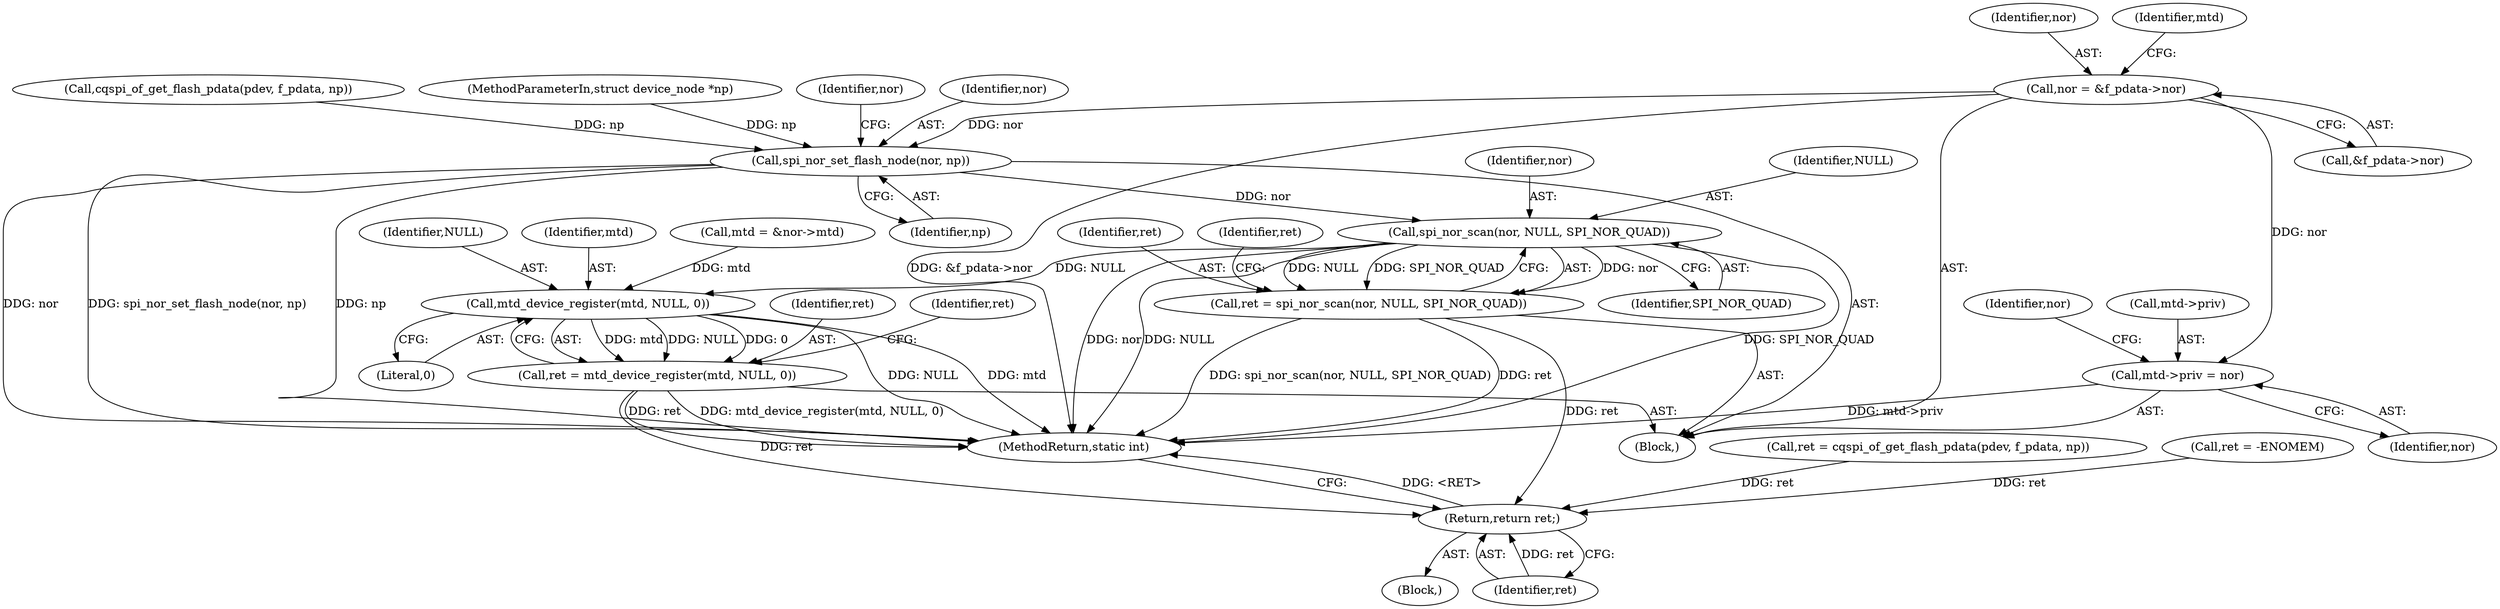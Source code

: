 digraph "0_linux_193e87143c290ec16838f5368adc0e0bc94eb931@pointer" {
"1000173" [label="(Call,nor = &f_pdata->nor)"];
"1000185" [label="(Call,mtd->priv = nor)"];
"1000195" [label="(Call,spi_nor_set_flash_node(nor, np))"];
"1000262" [label="(Call,spi_nor_scan(nor, NULL, SPI_NOR_QUAD))"];
"1000260" [label="(Call,ret = spi_nor_scan(nor, NULL, SPI_NOR_QUAD))"];
"1000314" [label="(Return,return ret;)"];
"1000271" [label="(Call,mtd_device_register(mtd, NULL, 0))"];
"1000269" [label="(Call,ret = mtd_device_register(mtd, NULL, 0))"];
"1000185" [label="(Call,mtd->priv = nor)"];
"1000166" [label="(Call,cqspi_of_get_flash_pdata(pdev, f_pdata, np))"];
"1000263" [label="(Identifier,nor)"];
"1000104" [label="(Block,)"];
"1000274" [label="(Literal,0)"];
"1000197" [label="(Identifier,np)"];
"1000103" [label="(MethodParameterIn,struct device_node *np)"];
"1000269" [label="(Call,ret = mtd_device_register(mtd, NULL, 0))"];
"1000273" [label="(Identifier,NULL)"];
"1000261" [label="(Identifier,ret)"];
"1000272" [label="(Identifier,mtd)"];
"1000265" [label="(Identifier,SPI_NOR_QUAD)"];
"1000175" [label="(Call,&f_pdata->nor)"];
"1000315" [label="(Identifier,ret)"];
"1000271" [label="(Call,mtd_device_register(mtd, NULL, 0))"];
"1000179" [label="(Call,mtd = &nor->mtd)"];
"1000189" [label="(Identifier,nor)"];
"1000192" [label="(Identifier,nor)"];
"1000200" [label="(Identifier,nor)"];
"1000314" [label="(Return,return ret;)"];
"1000264" [label="(Identifier,NULL)"];
"1000196" [label="(Identifier,nor)"];
"1000262" [label="(Call,spi_nor_scan(nor, NULL, SPI_NOR_QUAD))"];
"1000174" [label="(Identifier,nor)"];
"1000270" [label="(Identifier,ret)"];
"1000260" [label="(Call,ret = spi_nor_scan(nor, NULL, SPI_NOR_QUAD))"];
"1000164" [label="(Call,ret = cqspi_of_get_flash_pdata(pdev, f_pdata, np))"];
"1000195" [label="(Call,spi_nor_set_flash_node(nor, np))"];
"1000173" [label="(Call,nor = &f_pdata->nor)"];
"1000186" [label="(Call,mtd->priv)"];
"1000180" [label="(Identifier,mtd)"];
"1000316" [label="(MethodReturn,static int)"];
"1000276" [label="(Identifier,ret)"];
"1000267" [label="(Identifier,ret)"];
"1000124" [label="(Block,)"];
"1000255" [label="(Call,ret = -ENOMEM)"];
"1000173" -> "1000124"  [label="AST: "];
"1000173" -> "1000175"  [label="CFG: "];
"1000174" -> "1000173"  [label="AST: "];
"1000175" -> "1000173"  [label="AST: "];
"1000180" -> "1000173"  [label="CFG: "];
"1000173" -> "1000316"  [label="DDG: &f_pdata->nor"];
"1000173" -> "1000185"  [label="DDG: nor"];
"1000173" -> "1000195"  [label="DDG: nor"];
"1000185" -> "1000124"  [label="AST: "];
"1000185" -> "1000189"  [label="CFG: "];
"1000186" -> "1000185"  [label="AST: "];
"1000189" -> "1000185"  [label="AST: "];
"1000192" -> "1000185"  [label="CFG: "];
"1000185" -> "1000316"  [label="DDG: mtd->priv"];
"1000195" -> "1000124"  [label="AST: "];
"1000195" -> "1000197"  [label="CFG: "];
"1000196" -> "1000195"  [label="AST: "];
"1000197" -> "1000195"  [label="AST: "];
"1000200" -> "1000195"  [label="CFG: "];
"1000195" -> "1000316"  [label="DDG: spi_nor_set_flash_node(nor, np)"];
"1000195" -> "1000316"  [label="DDG: np"];
"1000195" -> "1000316"  [label="DDG: nor"];
"1000166" -> "1000195"  [label="DDG: np"];
"1000103" -> "1000195"  [label="DDG: np"];
"1000195" -> "1000262"  [label="DDG: nor"];
"1000262" -> "1000260"  [label="AST: "];
"1000262" -> "1000265"  [label="CFG: "];
"1000263" -> "1000262"  [label="AST: "];
"1000264" -> "1000262"  [label="AST: "];
"1000265" -> "1000262"  [label="AST: "];
"1000260" -> "1000262"  [label="CFG: "];
"1000262" -> "1000316"  [label="DDG: SPI_NOR_QUAD"];
"1000262" -> "1000316"  [label="DDG: nor"];
"1000262" -> "1000316"  [label="DDG: NULL"];
"1000262" -> "1000260"  [label="DDG: nor"];
"1000262" -> "1000260"  [label="DDG: NULL"];
"1000262" -> "1000260"  [label="DDG: SPI_NOR_QUAD"];
"1000262" -> "1000271"  [label="DDG: NULL"];
"1000260" -> "1000124"  [label="AST: "];
"1000261" -> "1000260"  [label="AST: "];
"1000267" -> "1000260"  [label="CFG: "];
"1000260" -> "1000316"  [label="DDG: spi_nor_scan(nor, NULL, SPI_NOR_QUAD)"];
"1000260" -> "1000316"  [label="DDG: ret"];
"1000260" -> "1000314"  [label="DDG: ret"];
"1000314" -> "1000104"  [label="AST: "];
"1000314" -> "1000315"  [label="CFG: "];
"1000315" -> "1000314"  [label="AST: "];
"1000316" -> "1000314"  [label="CFG: "];
"1000314" -> "1000316"  [label="DDG: <RET>"];
"1000315" -> "1000314"  [label="DDG: ret"];
"1000269" -> "1000314"  [label="DDG: ret"];
"1000255" -> "1000314"  [label="DDG: ret"];
"1000164" -> "1000314"  [label="DDG: ret"];
"1000271" -> "1000269"  [label="AST: "];
"1000271" -> "1000274"  [label="CFG: "];
"1000272" -> "1000271"  [label="AST: "];
"1000273" -> "1000271"  [label="AST: "];
"1000274" -> "1000271"  [label="AST: "];
"1000269" -> "1000271"  [label="CFG: "];
"1000271" -> "1000316"  [label="DDG: NULL"];
"1000271" -> "1000316"  [label="DDG: mtd"];
"1000271" -> "1000269"  [label="DDG: mtd"];
"1000271" -> "1000269"  [label="DDG: NULL"];
"1000271" -> "1000269"  [label="DDG: 0"];
"1000179" -> "1000271"  [label="DDG: mtd"];
"1000269" -> "1000124"  [label="AST: "];
"1000270" -> "1000269"  [label="AST: "];
"1000276" -> "1000269"  [label="CFG: "];
"1000269" -> "1000316"  [label="DDG: ret"];
"1000269" -> "1000316"  [label="DDG: mtd_device_register(mtd, NULL, 0)"];
}
